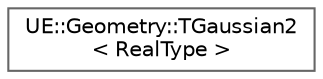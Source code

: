 digraph "Graphical Class Hierarchy"
{
 // INTERACTIVE_SVG=YES
 // LATEX_PDF_SIZE
  bgcolor="transparent";
  edge [fontname=Helvetica,fontsize=10,labelfontname=Helvetica,labelfontsize=10];
  node [fontname=Helvetica,fontsize=10,shape=box,height=0.2,width=0.4];
  rankdir="LR";
  Node0 [id="Node000000",label="UE::Geometry::TGaussian2\l\< RealType \>",height=0.2,width=0.4,color="grey40", fillcolor="white", style="filled",URL="$d7/df7/classUE_1_1Geometry_1_1TGaussian2.html",tooltip="2D Gaussian"];
}
